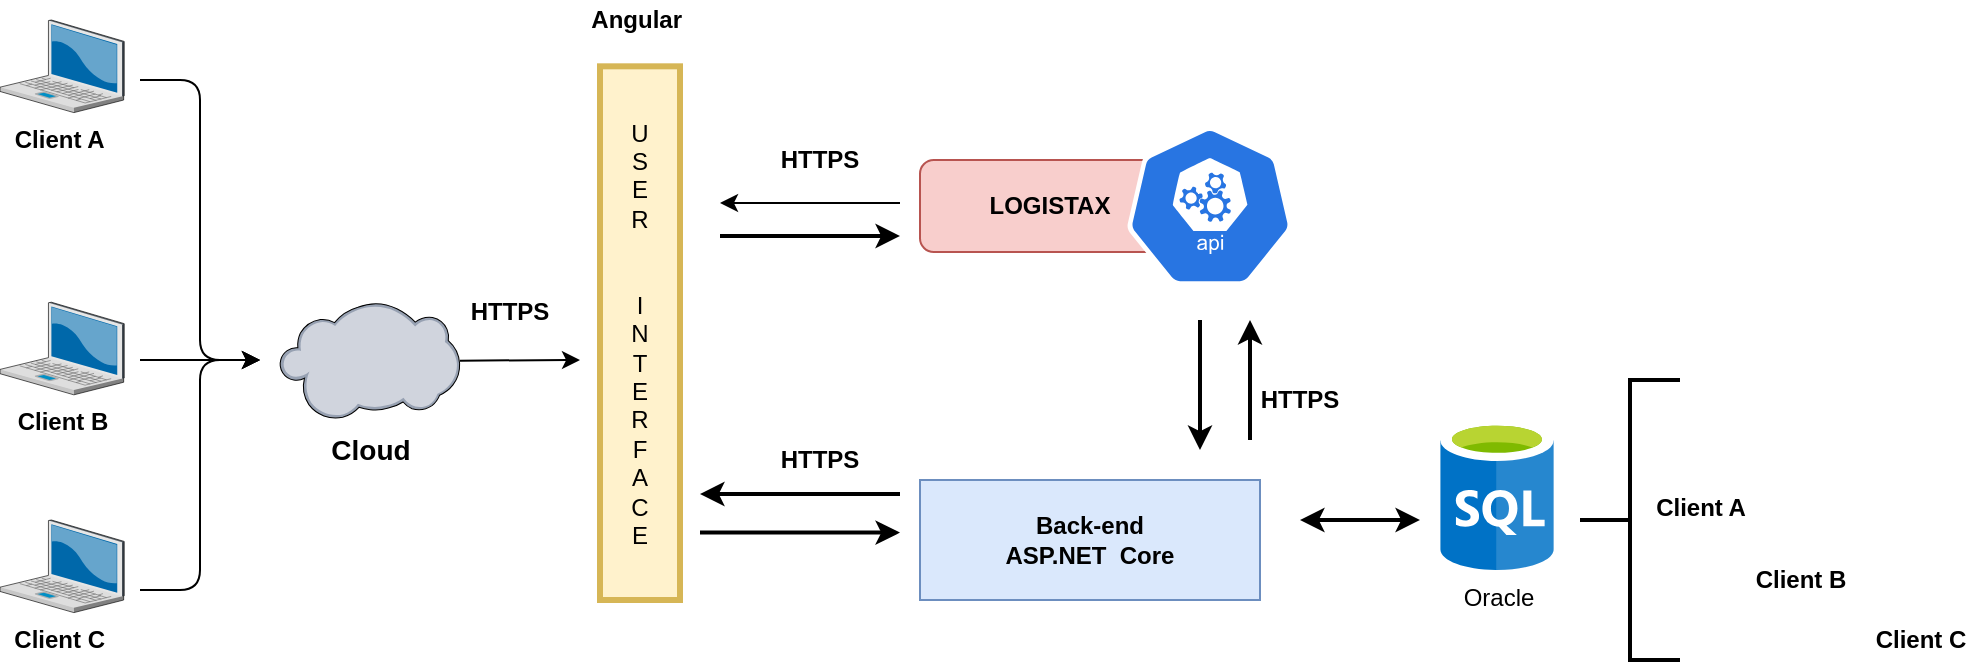 <mxfile version="14.2.9" type="device" pages="4"><diagram id="0ehHaEaLjnrHmXng7we-" name="Page-1"><mxGraphModel dx="1046" dy="490" grid="1" gridSize="10" guides="1" tooltips="1" connect="1" arrows="1" fold="1" page="1" pageScale="1" pageWidth="1169" pageHeight="1654" math="0" shadow="0"><root><mxCell id="0"/><mxCell id="1" parent="0"/><mxCell id="_RCzgenxDhYeA5l0-l7S-1" value="&lt;b&gt;Client A&amp;nbsp;&lt;/b&gt;" style="verticalLabelPosition=bottom;aspect=fixed;html=1;verticalAlign=top;strokeColor=none;align=center;outlineConnect=0;shape=mxgraph.citrix.laptop_2;" parent="1" vertex="1"><mxGeometry x="90" y="370" width="62.1" height="46.31" as="geometry"/></mxCell><mxCell id="_RCzgenxDhYeA5l0-l7S-5" value="&lt;font style=&quot;font-size: 14px&quot;&gt;&lt;b&gt;Cloud&lt;/b&gt;&lt;/font&gt;" style="verticalLabelPosition=bottom;aspect=fixed;html=1;verticalAlign=top;strokeColor=none;align=center;outlineConnect=0;shape=mxgraph.citrix.cloud;" parent="1" vertex="1"><mxGeometry x="229.77" y="511.11" width="90.23" height="58.89" as="geometry"/></mxCell><mxCell id="Vs8NRnTPCTn5Lh9llFsR-1" value="&lt;b&gt;Client B&lt;/b&gt;" style="verticalLabelPosition=bottom;aspect=fixed;html=1;verticalAlign=top;strokeColor=none;align=center;outlineConnect=0;shape=mxgraph.citrix.laptop_2;" parent="1" vertex="1"><mxGeometry x="90" y="511.11" width="62.1" height="46.31" as="geometry"/></mxCell><mxCell id="Vs8NRnTPCTn5Lh9llFsR-2" value="&lt;b&gt;Client C&amp;nbsp;&lt;/b&gt;" style="verticalLabelPosition=bottom;aspect=fixed;html=1;verticalAlign=top;strokeColor=none;align=center;outlineConnect=0;shape=mxgraph.citrix.laptop_2;" parent="1" vertex="1"><mxGeometry x="90" y="620" width="62.1" height="46.31" as="geometry"/></mxCell><mxCell id="Vs8NRnTPCTn5Lh9llFsR-6" value="&lt;b&gt;Back-end&lt;br&gt;ASP.NET&amp;nbsp; Core&lt;/b&gt;" style="rounded=0;whiteSpace=wrap;html=1;fillColor=#dae8fc;strokeColor=#6c8ebf;" parent="1" vertex="1"><mxGeometry x="550" y="600" width="170" height="60" as="geometry"/></mxCell><mxCell id="VLbbXB80EqSKnMdsjJ4g-1" value="&lt;b&gt;LOGISTAX&lt;/b&gt;" style="rounded=1;whiteSpace=wrap;html=1;fillColor=#f8cecc;strokeColor=#b85450;" parent="1" vertex="1"><mxGeometry x="550" y="440" width="130" height="46" as="geometry"/></mxCell><mxCell id="VLbbXB80EqSKnMdsjJ4g-2" value="" style="html=1;dashed=0;whitespace=wrap;fillColor=#2875E2;strokeColor=#ffffff;points=[[0.005,0.63,0],[0.1,0.2,0],[0.9,0.2,0],[0.5,0,0],[0.995,0.63,0],[0.72,0.99,0],[0.5,1,0],[0.28,0.99,0]];shape=mxgraph.kubernetes.icon;prIcon=api" parent="1" vertex="1"><mxGeometry x="650" y="423" width="90" height="80" as="geometry"/></mxCell><mxCell id="VLbbXB80EqSKnMdsjJ4g-3" value="" style="endArrow=classic;html=1;strokeWidth=2;" parent="1" edge="1"><mxGeometry width="50" height="50" relative="1" as="geometry"><mxPoint x="450" y="478" as="sourcePoint"/><mxPoint x="540" y="478" as="targetPoint"/></mxGeometry></mxCell><mxCell id="VLbbXB80EqSKnMdsjJ4g-4" value="" style="endArrow=classic;html=1;" parent="1" edge="1"><mxGeometry width="50" height="50" relative="1" as="geometry"><mxPoint x="540" y="461.5" as="sourcePoint"/><mxPoint x="450" y="461.5" as="targetPoint"/></mxGeometry></mxCell><mxCell id="VLbbXB80EqSKnMdsjJ4g-5" value="&lt;b&gt;HTTPS&lt;/b&gt;" style="text;html=1;strokeColor=none;fillColor=none;align=center;verticalAlign=middle;whiteSpace=wrap;rounded=0;" parent="1" vertex="1"><mxGeometry x="480" y="430" width="40" height="20" as="geometry"/></mxCell><mxCell id="VLbbXB80EqSKnMdsjJ4g-6" value="" style="endArrow=classic;html=1;strokeWidth=2;" parent="1" edge="1"><mxGeometry width="50" height="50" relative="1" as="geometry"><mxPoint x="540" y="607" as="sourcePoint"/><mxPoint x="440" y="607" as="targetPoint"/><Array as="points"><mxPoint x="510" y="607"/></Array></mxGeometry></mxCell><mxCell id="VLbbXB80EqSKnMdsjJ4g-7" value="" style="endArrow=classic;html=1;strokeWidth=2;" parent="1" edge="1"><mxGeometry width="50" height="50" relative="1" as="geometry"><mxPoint x="440" y="626.31" as="sourcePoint"/><mxPoint x="540" y="626.31" as="targetPoint"/></mxGeometry></mxCell><mxCell id="VLbbXB80EqSKnMdsjJ4g-8" value="&lt;b&gt;HTTPS&lt;/b&gt;" style="text;html=1;strokeColor=none;fillColor=none;align=center;verticalAlign=middle;whiteSpace=wrap;rounded=0;" parent="1" vertex="1"><mxGeometry x="480" y="580" width="40" height="20" as="geometry"/></mxCell><mxCell id="VLbbXB80EqSKnMdsjJ4g-9" value="" style="endArrow=classic;html=1;strokeWidth=2;" parent="1" edge="1"><mxGeometry width="50" height="50" relative="1" as="geometry"><mxPoint x="715" y="580" as="sourcePoint"/><mxPoint x="715" y="520" as="targetPoint"/></mxGeometry></mxCell><mxCell id="VLbbXB80EqSKnMdsjJ4g-10" value="" style="endArrow=classic;html=1;strokeWidth=2;" parent="1" edge="1"><mxGeometry width="50" height="50" relative="1" as="geometry"><mxPoint x="690" y="520" as="sourcePoint"/><mxPoint x="690" y="585" as="targetPoint"/></mxGeometry></mxCell><mxCell id="VLbbXB80EqSKnMdsjJ4g-13" value="&lt;b&gt;HTTPS&lt;/b&gt;" style="text;html=1;strokeColor=none;fillColor=none;align=center;verticalAlign=middle;whiteSpace=wrap;rounded=0;" parent="1" vertex="1"><mxGeometry x="720" y="550" width="40" height="20" as="geometry"/></mxCell><mxCell id="VLbbXB80EqSKnMdsjJ4g-17" value="" style="endArrow=classic;startArrow=classic;html=1;strokeWidth=2;" parent="1" edge="1"><mxGeometry width="50" height="50" relative="1" as="geometry"><mxPoint x="740" y="620" as="sourcePoint"/><mxPoint x="800" y="620" as="targetPoint"/></mxGeometry></mxCell><mxCell id="VLbbXB80EqSKnMdsjJ4g-18" value="Oracle" style="aspect=fixed;html=1;points=[];align=center;image;fontSize=12;image=img/lib/mscae/SQL_Database_generic.svg;" parent="1" vertex="1"><mxGeometry x="810" y="570" width="57" height="75" as="geometry"/></mxCell><mxCell id="VLbbXB80EqSKnMdsjJ4g-23" value="&lt;b&gt;Client A&lt;/b&gt;" style="shape=image;html=1;verticalAlign=top;verticalLabelPosition=bottom;labelBackgroundColor=#ffffff;imageAspect=0;aspect=fixed;image=https://cdn1.iconfinder.com/data/icons/hawcons/32/699166-icon-89-document-file-sql-128.png;" parent="1" vertex="1"><mxGeometry x="920" y="560" width="40" height="40" as="geometry"/></mxCell><mxCell id="VLbbXB80EqSKnMdsjJ4g-24" value="&lt;b&gt;Client B&lt;/b&gt;" style="shape=image;html=1;verticalAlign=top;verticalLabelPosition=bottom;labelBackgroundColor=#ffffff;imageAspect=0;aspect=fixed;image=https://cdn1.iconfinder.com/data/icons/hawcons/32/699166-icon-89-document-file-sql-128.png;" parent="1" vertex="1"><mxGeometry x="970" y="596.31" width="40" height="40" as="geometry"/></mxCell><mxCell id="VLbbXB80EqSKnMdsjJ4g-25" value="&lt;b&gt;Client C&lt;/b&gt;" style="shape=image;html=1;verticalAlign=top;verticalLabelPosition=bottom;labelBackgroundColor=#ffffff;imageAspect=0;aspect=fixed;image=https://cdn1.iconfinder.com/data/icons/hawcons/32/699166-icon-89-document-file-sql-128.png;" parent="1" vertex="1"><mxGeometry x="1030" y="626.31" width="40" height="40" as="geometry"/></mxCell><mxCell id="VLbbXB80EqSKnMdsjJ4g-26" value="U&lt;br&gt;S&lt;br&gt;E&lt;br&gt;R&lt;br&gt;&lt;br&gt;&lt;br&gt;I&lt;br&gt;N&lt;br&gt;T&lt;br&gt;E&lt;br&gt;R&lt;br&gt;F&lt;br&gt;A&lt;br&gt;C&lt;br&gt;E" style="rounded=0;whiteSpace=wrap;html=1;fillColor=#fff2cc;strokeColor=#d6b656;strokeWidth=3;" parent="1" vertex="1"><mxGeometry x="390" y="393.16" width="40" height="266.84" as="geometry"/></mxCell><mxCell id="4HgBRMn3cIJqGfEwQjWU-5" value="" style="edgeStyle=elbowEdgeStyle;elbow=horizontal;endArrow=classic;html=1;" parent="1" edge="1"><mxGeometry width="50" height="50" relative="1" as="geometry"><mxPoint x="160" y="655" as="sourcePoint"/><mxPoint x="220" y="540" as="targetPoint"/><Array as="points"><mxPoint x="190" y="600"/></Array></mxGeometry></mxCell><mxCell id="4HgBRMn3cIJqGfEwQjWU-6" value="" style="edgeStyle=elbowEdgeStyle;elbow=horizontal;endArrow=classic;html=1;" parent="1" edge="1"><mxGeometry width="50" height="50" relative="1" as="geometry"><mxPoint x="160" y="400" as="sourcePoint"/><mxPoint x="220" y="540" as="targetPoint"/><Array as="points"><mxPoint x="190" y="460"/></Array></mxGeometry></mxCell><mxCell id="4HgBRMn3cIJqGfEwQjWU-7" value="" style="endArrow=classic;html=1;" parent="1" edge="1"><mxGeometry width="50" height="50" relative="1" as="geometry"><mxPoint x="160" y="540" as="sourcePoint"/><mxPoint x="220" y="540" as="targetPoint"/></mxGeometry></mxCell><mxCell id="4HgBRMn3cIJqGfEwQjWU-8" value="" style="endArrow=classic;html=1;" parent="1" source="_RCzgenxDhYeA5l0-l7S-5" edge="1"><mxGeometry width="50" height="50" relative="1" as="geometry"><mxPoint x="300" y="470" as="sourcePoint"/><mxPoint x="380" y="540" as="targetPoint"/></mxGeometry></mxCell><mxCell id="4HgBRMn3cIJqGfEwQjWU-9" value="&lt;b&gt;HTTPS&lt;/b&gt;" style="text;html=1;strokeColor=none;fillColor=none;align=center;verticalAlign=middle;whiteSpace=wrap;rounded=0;" parent="1" vertex="1"><mxGeometry x="340" y="511.11" width="10" height="10" as="geometry"/></mxCell><mxCell id="4HgBRMn3cIJqGfEwQjWU-10" value="" style="strokeWidth=2;html=1;shape=mxgraph.flowchart.annotation_2;align=left;labelPosition=right;pointerEvents=1;" parent="1" vertex="1"><mxGeometry x="880" y="550" width="50" height="140" as="geometry"/></mxCell><mxCell id="4HgBRMn3cIJqGfEwQjWU-11" value="&lt;b&gt;Angular&amp;nbsp;&lt;/b&gt;" style="text;html=1;strokeColor=none;fillColor=none;align=center;verticalAlign=middle;whiteSpace=wrap;rounded=0;" parent="1" vertex="1"><mxGeometry x="390" y="360" width="40" height="20" as="geometry"/></mxCell></root></mxGraphModel></diagram><diagram name="New Page-1" id="_Gf1LbuADwVuAdGFJInn"><mxGraphModel dx="1258" dy="524" grid="1" gridSize="10" guides="1" tooltips="1" connect="1" arrows="1" fold="1" page="1" pageScale="1" pageWidth="1169" pageHeight="1654" math="0" shadow="0"><root><mxCell id="528Zn2NSH06RrQqhyRz--0"/><mxCell id="528Zn2NSH06RrQqhyRz--1" parent="528Zn2NSH06RrQqhyRz--0"/><mxCell id="528Zn2NSH06RrQqhyRz--2" value="&lt;b&gt;Client Boston&lt;/b&gt;" style="verticalLabelPosition=bottom;aspect=fixed;html=1;verticalAlign=top;strokeColor=none;align=center;outlineConnect=0;shape=mxgraph.citrix.laptop_2;" parent="528Zn2NSH06RrQqhyRz--1" vertex="1"><mxGeometry x="150" y="370" width="62.1" height="46.31" as="geometry"/></mxCell><mxCell id="528Zn2NSH06RrQqhyRz--3" value="" style="verticalLabelPosition=bottom;aspect=fixed;html=1;verticalAlign=top;strokeColor=none;align=center;outlineConnect=0;shape=mxgraph.citrix.cloud;" parent="528Zn2NSH06RrQqhyRz--1" vertex="1"><mxGeometry x="290" y="310" width="828.03" height="540.46" as="geometry"/></mxCell><mxCell id="528Zn2NSH06RrQqhyRz--4" value="&lt;b&gt;Client Francfort&lt;/b&gt;" style="verticalLabelPosition=bottom;aspect=fixed;html=1;verticalAlign=top;strokeColor=none;align=center;outlineConnect=0;shape=mxgraph.citrix.laptop_2;" parent="528Zn2NSH06RrQqhyRz--1" vertex="1"><mxGeometry x="150" y="456.69" width="62.1" height="46.31" as="geometry"/></mxCell><mxCell id="528Zn2NSH06RrQqhyRz--5" value="&lt;b&gt;Client Dubai&lt;/b&gt;" style="verticalLabelPosition=bottom;aspect=fixed;html=1;verticalAlign=top;strokeColor=none;align=center;outlineConnect=0;shape=mxgraph.citrix.laptop_2;" parent="528Zn2NSH06RrQqhyRz--1" vertex="1"><mxGeometry x="152.1" y="626.31" width="62.1" height="46.31" as="geometry"/></mxCell><mxCell id="528Zn2NSH06RrQqhyRz--6" value="" style="rounded=0;whiteSpace=wrap;html=1;fillColor=#dae8fc;strokeColor=#6c8ebf;" parent="528Zn2NSH06RrQqhyRz--1" vertex="1"><mxGeometry x="570" y="590" width="150" height="140" as="geometry"/></mxCell><mxCell id="528Zn2NSH06RrQqhyRz--7" value="" style="rounded=1;whiteSpace=wrap;html=1;fillColor=#f8cecc;strokeColor=#b85450;" parent="528Zn2NSH06RrQqhyRz--1" vertex="1"><mxGeometry x="570" y="401.11" width="110" height="110" as="geometry"/></mxCell><mxCell id="528Zn2NSH06RrQqhyRz--8" value="" style="html=1;dashed=0;whitespace=wrap;fillColor=#2875E2;strokeColor=#ffffff;points=[[0.005,0.63,0],[0.1,0.2,0],[0.9,0.2,0],[0.5,0,0],[0.995,0.63,0],[0.72,0.99,0],[0.5,1,0],[0.28,0.99,0]];shape=mxgraph.kubernetes.icon;prIcon=api" parent="528Zn2NSH06RrQqhyRz--1" vertex="1"><mxGeometry x="640" y="436.31" width="90" height="80" as="geometry"/></mxCell><mxCell id="528Zn2NSH06RrQqhyRz--12" value="" style="endArrow=classic;html=1;strokeWidth=2;" parent="528Zn2NSH06RrQqhyRz--1" edge="1"><mxGeometry width="50" height="50" relative="1" as="geometry"><mxPoint x="560" y="620" as="sourcePoint"/><mxPoint x="460" y="620" as="targetPoint"/><Array as="points"><mxPoint x="530" y="620"/></Array></mxGeometry></mxCell><mxCell id="528Zn2NSH06RrQqhyRz--13" value="" style="endArrow=classic;html=1;strokeWidth=2;" parent="528Zn2NSH06RrQqhyRz--1" edge="1"><mxGeometry width="50" height="50" relative="1" as="geometry"><mxPoint x="460" y="642.66" as="sourcePoint"/><mxPoint x="560" y="642.66" as="targetPoint"/></mxGeometry></mxCell><mxCell id="528Zn2NSH06RrQqhyRz--14" value="&lt;b&gt;HTTPS&lt;/b&gt;" style="text;html=1;strokeColor=none;fillColor=none;align=center;verticalAlign=middle;whiteSpace=wrap;rounded=0;" parent="528Zn2NSH06RrQqhyRz--1" vertex="1"><mxGeometry x="500" y="590" width="40" height="20" as="geometry"/></mxCell><mxCell id="528Zn2NSH06RrQqhyRz--15" value="" style="endArrow=classic;html=1;strokeWidth=2;" parent="528Zn2NSH06RrQqhyRz--1" edge="1"><mxGeometry width="50" height="50" relative="1" as="geometry"><mxPoint x="715" y="580" as="sourcePoint"/><mxPoint x="715" y="520" as="targetPoint"/></mxGeometry></mxCell><mxCell id="528Zn2NSH06RrQqhyRz--16" value="" style="endArrow=classic;html=1;strokeWidth=2;" parent="528Zn2NSH06RrQqhyRz--1" edge="1"><mxGeometry width="50" height="50" relative="1" as="geometry"><mxPoint x="690" y="520" as="sourcePoint"/><mxPoint x="690" y="585" as="targetPoint"/></mxGeometry></mxCell><mxCell id="528Zn2NSH06RrQqhyRz--17" value="&lt;b&gt;HTTPS&lt;/b&gt;" style="text;html=1;strokeColor=none;fillColor=none;align=center;verticalAlign=middle;whiteSpace=wrap;rounded=0;" parent="528Zn2NSH06RrQqhyRz--1" vertex="1"><mxGeometry x="720" y="550" width="40" height="20" as="geometry"/></mxCell><mxCell id="528Zn2NSH06RrQqhyRz--19" value="" style="endArrow=classic;startArrow=classic;html=1;strokeWidth=2;" parent="528Zn2NSH06RrQqhyRz--1" edge="1"><mxGeometry width="50" height="50" relative="1" as="geometry"><mxPoint x="730" y="619.5" as="sourcePoint"/><mxPoint x="790" y="619.5" as="targetPoint"/></mxGeometry></mxCell><mxCell id="528Zn2NSH06RrQqhyRz--22" value="&lt;b&gt;&lt;font style=&quot;font-size: 9px&quot;&gt;Client Boston&lt;/font&gt;&lt;/b&gt;" style="shape=image;html=1;verticalAlign=top;verticalLabelPosition=bottom;labelBackgroundColor=#ffffff;imageAspect=0;aspect=fixed;image=https://cdn1.iconfinder.com/data/icons/hawcons/32/699166-icon-89-document-file-sql-128.png;" parent="528Zn2NSH06RrQqhyRz--1" vertex="1"><mxGeometry x="920" y="546.85" width="40" height="40" as="geometry"/></mxCell><mxCell id="528Zn2NSH06RrQqhyRz--23" value="&lt;b&gt;&lt;font style=&quot;font-size: 9px&quot;&gt;Client Francfort&lt;/font&gt;&lt;/b&gt;" style="shape=image;html=1;verticalAlign=top;verticalLabelPosition=bottom;labelBackgroundColor=#ffffff;imageAspect=0;aspect=fixed;image=https://cdn1.iconfinder.com/data/icons/hawcons/32/699166-icon-89-document-file-sql-128.png;" parent="528Zn2NSH06RrQqhyRz--1" vertex="1"><mxGeometry x="970" y="570" width="40" height="40" as="geometry"/></mxCell><mxCell id="528Zn2NSH06RrQqhyRz--24" value="&lt;b&gt;&lt;font style=&quot;font-size: 9px&quot;&gt;Client Hong Kong&lt;/font&gt;&lt;/b&gt;" style="shape=image;html=1;verticalAlign=top;verticalLabelPosition=bottom;labelBackgroundColor=#ffffff;imageAspect=0;aspect=fixed;image=https://cdn1.iconfinder.com/data/icons/hawcons/32/699166-icon-89-document-file-sql-128.png;" parent="528Zn2NSH06RrQqhyRz--1" vertex="1"><mxGeometry x="1030" y="600" width="40" height="40" as="geometry"/></mxCell><mxCell id="528Zn2NSH06RrQqhyRz--25" value="U&lt;br&gt;S&lt;br&gt;E&lt;br&gt;R&lt;br&gt;&lt;br&gt;&lt;br&gt;I&lt;br&gt;N&lt;br&gt;T&lt;br&gt;E&lt;br&gt;R&lt;br&gt;F&lt;br&gt;A&lt;br&gt;C&lt;br&gt;E" style="rounded=0;whiteSpace=wrap;html=1;fillColor=#fff2cc;strokeColor=#d6b656;strokeWidth=3;" parent="528Zn2NSH06RrQqhyRz--1" vertex="1"><mxGeometry x="420" y="458.52" width="30" height="220" as="geometry"/></mxCell><mxCell id="528Zn2NSH06RrQqhyRz--26" value="" style="edgeStyle=elbowEdgeStyle;elbow=horizontal;endArrow=classic;html=1;" parent="528Zn2NSH06RrQqhyRz--1" edge="1"><mxGeometry width="50" height="50" relative="1" as="geometry"><mxPoint x="220" y="750" as="sourcePoint"/><mxPoint x="280" y="532.5" as="targetPoint"/><Array as="points"><mxPoint x="250" y="592.5"/></Array></mxGeometry></mxCell><mxCell id="528Zn2NSH06RrQqhyRz--27" value="" style="edgeStyle=elbowEdgeStyle;elbow=horizontal;endArrow=classic;html=1;" parent="528Zn2NSH06RrQqhyRz--1" edge="1"><mxGeometry width="50" height="50" relative="1" as="geometry"><mxPoint x="220" y="390" as="sourcePoint"/><mxPoint x="280" y="530" as="targetPoint"/><Array as="points"><mxPoint x="250" y="450"/></Array></mxGeometry></mxCell><mxCell id="528Zn2NSH06RrQqhyRz--31" value="" style="strokeWidth=2;html=1;shape=mxgraph.flowchart.annotation_2;align=left;labelPosition=right;pointerEvents=1;" parent="528Zn2NSH06RrQqhyRz--1" vertex="1"><mxGeometry x="870" y="530" width="50" height="210" as="geometry"/></mxCell><mxCell id="528Zn2NSH06RrQqhyRz--32" value="&lt;b&gt;&lt;font style=&quot;font-size: 24px&quot; face=&quot;Comic Sans MS&quot;&gt;CLOUD&lt;/font&gt;&lt;/b&gt;" style="text;html=1;strokeColor=none;fillColor=none;align=center;verticalAlign=middle;whiteSpace=wrap;rounded=0;" parent="528Zn2NSH06RrQqhyRz--1" vertex="1"><mxGeometry x="700" y="310" width="130" height="60" as="geometry"/></mxCell><mxCell id="528Zn2NSH06RrQqhyRz--33" value="" style="verticalLabelPosition=bottom;aspect=fixed;html=1;verticalAlign=top;strokeColor=none;align=center;outlineConnect=0;shape=mxgraph.citrix.users;" parent="528Zn2NSH06RrQqhyRz--1" vertex="1"><mxGeometry x="50" y="380" width="50" height="42.64" as="geometry"/></mxCell><mxCell id="528Zn2NSH06RrQqhyRz--34" value="" style="verticalLabelPosition=bottom;aspect=fixed;html=1;verticalAlign=top;strokeColor=none;align=center;outlineConnect=0;shape=mxgraph.citrix.users;" parent="528Zn2NSH06RrQqhyRz--1" vertex="1"><mxGeometry x="50" y="458.52" width="50" height="42.64" as="geometry"/></mxCell><mxCell id="528Zn2NSH06RrQqhyRz--35" value="" style="verticalLabelPosition=bottom;aspect=fixed;html=1;verticalAlign=top;strokeColor=none;align=center;outlineConnect=0;shape=mxgraph.citrix.users;" parent="528Zn2NSH06RrQqhyRz--1" vertex="1"><mxGeometry x="50" y="626.31" width="50" height="42.64" as="geometry"/></mxCell><mxCell id="528Zn2NSH06RrQqhyRz--37" value="" style="verticalLabelPosition=bottom;aspect=fixed;html=1;verticalAlign=top;strokeColor=none;align=center;outlineConnect=0;shape=mxgraph.citrix.users;" parent="528Zn2NSH06RrQqhyRz--1" vertex="1"><mxGeometry x="50" y="553.67" width="50" height="42.64" as="geometry"/></mxCell><mxCell id="528Zn2NSH06RrQqhyRz--38" value="&lt;b&gt;Client Hong&lt;br&gt;Kong&lt;/b&gt;" style="verticalLabelPosition=bottom;aspect=fixed;html=1;verticalAlign=top;strokeColor=none;align=center;outlineConnect=0;shape=mxgraph.citrix.laptop_2;" parent="528Zn2NSH06RrQqhyRz--1" vertex="1"><mxGeometry x="152.1" y="543.69" width="62.1" height="46.31" as="geometry"/></mxCell><mxCell id="528Zn2NSH06RrQqhyRz--40" value="&lt;b&gt;Client New Delhi&lt;/b&gt;" style="verticalLabelPosition=bottom;aspect=fixed;html=1;verticalAlign=top;strokeColor=none;align=center;outlineConnect=0;shape=mxgraph.citrix.laptop_2;" parent="528Zn2NSH06RrQqhyRz--1" vertex="1"><mxGeometry x="150" y="710" width="62.1" height="46.31" as="geometry"/></mxCell><mxCell id="528Zn2NSH06RrQqhyRz--41" value="" style="verticalLabelPosition=bottom;aspect=fixed;html=1;verticalAlign=top;strokeColor=none;align=center;outlineConnect=0;shape=mxgraph.citrix.users;" parent="528Zn2NSH06RrQqhyRz--1" vertex="1"><mxGeometry x="47.9" y="713.67" width="50" height="42.64" as="geometry"/></mxCell><mxCell id="Y1ccgfD_MWtg6kleyQhP-0" value="&lt;b&gt;&lt;font style=&quot;font-size: 9px&quot;&gt;Client Dubai&lt;/font&gt;&lt;/b&gt;" style="shape=image;html=1;verticalAlign=top;verticalLabelPosition=bottom;labelBackgroundColor=#ffffff;imageAspect=0;aspect=fixed;image=https://cdn1.iconfinder.com/data/icons/hawcons/32/699166-icon-89-document-file-sql-128.png;" parent="528Zn2NSH06RrQqhyRz--1" vertex="1"><mxGeometry x="930" y="665" width="40" height="40" as="geometry"/></mxCell><mxCell id="Y1ccgfD_MWtg6kleyQhP-1" value="&lt;b&gt;&lt;font style=&quot;font-size: 9px&quot;&gt;Client New Delhi&lt;/font&gt;&lt;/b&gt;" style="shape=image;html=1;verticalAlign=top;verticalLabelPosition=bottom;labelBackgroundColor=#ffffff;imageAspect=0;aspect=fixed;image=https://cdn1.iconfinder.com/data/icons/hawcons/32/699166-icon-89-document-file-sql-128.png;" parent="528Zn2NSH06RrQqhyRz--1" vertex="1"><mxGeometry x="1000" y="670" width="40" height="40" as="geometry"/></mxCell><mxCell id="Y1ccgfD_MWtg6kleyQhP-4" value="" style="html=1;dashed=0;whitespace=wrap;fillColor=#2875E2;strokeColor=#ffffff;points=[[0.005,0.63,0],[0.1,0.2,0],[0.9,0.2,0],[0.5,0,0],[0.995,0.63,0],[0.72,0.99,0],[0.5,1,0],[0.28,0.99,0]];shape=mxgraph.kubernetes.icon;prIcon=api" parent="528Zn2NSH06RrQqhyRz--1" vertex="1"><mxGeometry x="670" y="645" width="90" height="80" as="geometry"/></mxCell><mxCell id="57sz8CmyqJth7i-TA-1Y-0" value="&lt;b&gt;LOGISTAX&lt;/b&gt;" style="text;html=1;strokeColor=none;fillColor=none;align=center;verticalAlign=middle;whiteSpace=wrap;rounded=0;" parent="528Zn2NSH06RrQqhyRz--1" vertex="1"><mxGeometry x="585" y="380" width="80" height="20" as="geometry"/></mxCell><mxCell id="57sz8CmyqJth7i-TA-1Y-2" value="Transport" style="rounded=1;whiteSpace=wrap;html=1;fillColor=#fff2cc;strokeColor=#d6b656;" parent="528Zn2NSH06RrQqhyRz--1" vertex="1"><mxGeometry x="575" y="416.31" width="100" height="20" as="geometry"/></mxCell><mxCell id="57sz8CmyqJth7i-TA-1Y-3" value="Stockage" style="rounded=1;whiteSpace=wrap;html=1;fillColor=#fff2cc;strokeColor=#d6b656;" parent="528Zn2NSH06RrQqhyRz--1" vertex="1"><mxGeometry x="575" y="450" width="65" height="20" as="geometry"/></mxCell><mxCell id="57sz8CmyqJth7i-TA-1Y-4" value="Colis" style="rounded=1;whiteSpace=wrap;html=1;fillColor=#fff2cc;strokeColor=#d6b656;" parent="528Zn2NSH06RrQqhyRz--1" vertex="1"><mxGeometry x="575" y="483" width="65" height="20" as="geometry"/></mxCell><mxCell id="57sz8CmyqJth7i-TA-1Y-5" value="&lt;b&gt;WEB API&lt;br&gt;ASP.NET&amp;nbsp; Core&lt;/b&gt;" style="text;html=1;strokeColor=none;fillColor=none;align=center;verticalAlign=middle;whiteSpace=wrap;rounded=0;" parent="528Zn2NSH06RrQqhyRz--1" vertex="1"><mxGeometry x="600" y="730" width="110" height="40" as="geometry"/></mxCell><mxCell id="57sz8CmyqJth7i-TA-1Y-7" value="&lt;b&gt;Reporting&lt;/b&gt;" style="rounded=1;whiteSpace=wrap;html=1;fillColor=#1ba1e2;strokeColor=#006EAF;fontColor=#ffffff;" parent="528Zn2NSH06RrQqhyRz--1" vertex="1"><mxGeometry x="580" y="610" width="100" height="20" as="geometry"/></mxCell><mxCell id="DslZnNYPJoFQznTuqR4R-0" value="&lt;b&gt;Tableaux et Graphique&lt;/b&gt;" style="rounded=1;whiteSpace=wrap;html=1;fillColor=#1ba1e2;strokeColor=#006EAF;fontColor=#ffffff;" parent="528Zn2NSH06RrQqhyRz--1" vertex="1"><mxGeometry x="580" y="639.46" width="100" height="30.54" as="geometry"/></mxCell><mxCell id="DXxgQWmi94v31gdPErDG-0" value="" style="aspect=fixed;html=1;points=[];align=center;image;fontSize=12;image=img/lib/azure2/databases/SQL_Database.svg;" vertex="1" parent="528Zn2NSH06RrQqhyRz--1"><mxGeometry x="800" y="590" width="58" height="77.33" as="geometry"/></mxCell></root></mxGraphModel></diagram><diagram id="eQsUNZKbgMmeZKJAWShG" name="Page-2"><mxGraphModel dx="1046" dy="490" grid="1" gridSize="10" guides="1" tooltips="1" connect="1" arrows="1" fold="1" page="1" pageScale="1" pageWidth="1169" pageHeight="1654" math="0" shadow="0"><root><mxCell id="fYTMg1DF1GHfK68QyZPV-0"/><mxCell id="fYTMg1DF1GHfK68QyZPV-1" parent="fYTMg1DF1GHfK68QyZPV-0"/><mxCell id="fYTMg1DF1GHfK68QyZPV-20" value="" style="endArrow=classic;startArrow=classic;html=1;strokeWidth=2;" parent="fYTMg1DF1GHfK68QyZPV-1" edge="1"><mxGeometry width="50" height="50" relative="1" as="geometry"><mxPoint x="470" y="274.13" as="sourcePoint"/><mxPoint x="590" y="274.13" as="targetPoint"/></mxGeometry></mxCell><mxCell id="fYTMg1DF1GHfK68QyZPV-21" value="" style="endArrow=classic;startArrow=classic;html=1;strokeWidth=2;" parent="fYTMg1DF1GHfK68QyZPV-1" edge="1"><mxGeometry width="50" height="50" relative="1" as="geometry"><mxPoint x="467.5" y="340" as="sourcePoint"/><mxPoint x="592.5" y="340.35" as="targetPoint"/></mxGeometry></mxCell><mxCell id="fYTMg1DF1GHfK68QyZPV-22" value="&lt;b&gt;BDD Cherp Dubai&lt;/b&gt;" style="verticalLabelPosition=bottom;aspect=fixed;html=1;verticalAlign=top;strokeColor=none;align=center;outlineConnect=0;shape=mxgraph.citrix.database;" parent="fYTMg1DF1GHfK68QyZPV-1" vertex="1"><mxGeometry x="600" y="310" width="34" height="40" as="geometry"/></mxCell><mxCell id="fYTMg1DF1GHfK68QyZPV-23" value="&lt;b&gt;BDD Cherp Francfort&lt;/b&gt;" style="verticalLabelPosition=bottom;aspect=fixed;html=1;verticalAlign=top;strokeColor=none;align=center;outlineConnect=0;shape=mxgraph.citrix.database;" parent="fYTMg1DF1GHfK68QyZPV-1" vertex="1"><mxGeometry x="600" y="244.13" width="34" height="40" as="geometry"/></mxCell><mxCell id="fYTMg1DF1GHfK68QyZPV-24" value="&lt;b&gt;BDD Cherp Boston&lt;/b&gt;" style="verticalLabelPosition=bottom;aspect=fixed;html=1;verticalAlign=top;strokeColor=none;align=center;outlineConnect=0;shape=mxgraph.citrix.database;" parent="fYTMg1DF1GHfK68QyZPV-1" vertex="1"><mxGeometry x="600" y="170" width="34" height="40" as="geometry"/></mxCell><mxCell id="typjxVxHaI0Ckpkp2HD7-0" value="" style="endArrow=classic;startArrow=classic;html=1;strokeWidth=2;" parent="fYTMg1DF1GHfK68QyZPV-1" edge="1"><mxGeometry width="50" height="50" relative="1" as="geometry"><mxPoint x="240" y="200" as="sourcePoint"/><mxPoint x="360" y="200" as="targetPoint"/></mxGeometry></mxCell><mxCell id="typjxVxHaI0Ckpkp2HD7-3" value="" style="endArrow=classic;startArrow=classic;html=1;strokeWidth=2;" parent="fYTMg1DF1GHfK68QyZPV-1" edge="1"><mxGeometry width="50" height="50" relative="1" as="geometry"><mxPoint x="245.12" y="272.98" as="sourcePoint"/><mxPoint x="364.12" y="272.98" as="targetPoint"/></mxGeometry></mxCell><mxCell id="typjxVxHaI0Ckpkp2HD7-7" value="" style="endArrow=classic;startArrow=classic;html=1;strokeWidth=2;" parent="fYTMg1DF1GHfK68QyZPV-1" edge="1"><mxGeometry width="50" height="50" relative="1" as="geometry"><mxPoint x="470" y="199" as="sourcePoint"/><mxPoint x="590" y="199" as="targetPoint"/></mxGeometry></mxCell><mxCell id="typjxVxHaI0Ckpkp2HD7-8" value="" style="endArrow=classic;startArrow=classic;html=1;strokeWidth=2;" parent="fYTMg1DF1GHfK68QyZPV-1" edge="1"><mxGeometry width="50" height="50" relative="1" as="geometry"><mxPoint x="252.73" y="345" as="sourcePoint"/><mxPoint x="372.73" y="345" as="targetPoint"/></mxGeometry></mxCell><mxCell id="Nfev6E208CFm9x7P3Cr0-3" value="" style="endArrow=classic;startArrow=classic;html=1;strokeWidth=2;" parent="fYTMg1DF1GHfK68QyZPV-1" edge="1"><mxGeometry width="50" height="50" relative="1" as="geometry"><mxPoint x="467.5" y="424.64" as="sourcePoint"/><mxPoint x="592.5" y="424.99" as="targetPoint"/></mxGeometry></mxCell><mxCell id="Nfev6E208CFm9x7P3Cr0-4" value="&lt;b&gt;BDD Cherp&amp;nbsp; Hong Kong&lt;/b&gt;" style="verticalLabelPosition=bottom;aspect=fixed;html=1;verticalAlign=top;strokeColor=none;align=center;outlineConnect=0;shape=mxgraph.citrix.database;" parent="fYTMg1DF1GHfK68QyZPV-1" vertex="1"><mxGeometry x="600.0" y="400" width="34" height="40" as="geometry"/></mxCell><mxCell id="Nfev6E208CFm9x7P3Cr0-6" value="" style="endArrow=classic;startArrow=classic;html=1;strokeWidth=2;" parent="fYTMg1DF1GHfK68QyZPV-1" edge="1"><mxGeometry width="50" height="50" relative="1" as="geometry"><mxPoint x="240.64" y="430" as="sourcePoint"/><mxPoint x="360.64" y="430" as="targetPoint"/></mxGeometry></mxCell><mxCell id="Nfev6E208CFm9x7P3Cr0-10" value="" style="endArrow=classic;startArrow=classic;html=1;strokeWidth=2;" parent="fYTMg1DF1GHfK68QyZPV-1" edge="1"><mxGeometry width="50" height="50" relative="1" as="geometry"><mxPoint x="467.5" y="504.64" as="sourcePoint"/><mxPoint x="592.5" y="504.99" as="targetPoint"/></mxGeometry></mxCell><mxCell id="Nfev6E208CFm9x7P3Cr0-11" value="&lt;b&gt;BDD Cherp&amp;nbsp; New Delhi&lt;/b&gt;" style="verticalLabelPosition=bottom;aspect=fixed;html=1;verticalAlign=top;strokeColor=none;align=center;outlineConnect=0;shape=mxgraph.citrix.database;" parent="fYTMg1DF1GHfK68QyZPV-1" vertex="1"><mxGeometry x="600" y="472.63" width="34" height="40" as="geometry"/></mxCell><mxCell id="Nfev6E208CFm9x7P3Cr0-13" value="" style="endArrow=classic;startArrow=classic;html=1;strokeWidth=2;" parent="fYTMg1DF1GHfK68QyZPV-1" edge="1"><mxGeometry width="50" height="50" relative="1" as="geometry"><mxPoint x="249.32" y="510" as="sourcePoint"/><mxPoint x="369.32" y="510" as="targetPoint"/></mxGeometry></mxCell><mxCell id="Nfev6E208CFm9x7P3Cr0-22" value="&lt;b&gt;Boston&lt;/b&gt;" style="verticalLabelPosition=bottom;aspect=fixed;html=1;verticalAlign=top;strokeColor=none;align=center;outlineConnect=0;shape=mxgraph.citrix.users;" parent="fYTMg1DF1GHfK68QyZPV-1" vertex="1"><mxGeometry x="185.58" y="175" width="41.04" height="35" as="geometry"/></mxCell><mxCell id="Nfev6E208CFm9x7P3Cr0-23" value="Francfort" style="verticalLabelPosition=bottom;aspect=fixed;html=1;verticalAlign=top;strokeColor=none;align=center;outlineConnect=0;shape=mxgraph.citrix.users;" parent="fYTMg1DF1GHfK68QyZPV-1" vertex="1"><mxGeometry x="192.31" y="254.13" width="41.04" height="35" as="geometry"/></mxCell><mxCell id="Nfev6E208CFm9x7P3Cr0-24" value="Dubai" style="verticalLabelPosition=bottom;aspect=fixed;html=1;verticalAlign=top;strokeColor=none;align=center;outlineConnect=0;shape=mxgraph.citrix.users;" parent="fYTMg1DF1GHfK68QyZPV-1" vertex="1"><mxGeometry x="200.0" y="330" width="41.04" height="35" as="geometry"/></mxCell><mxCell id="Nfev6E208CFm9x7P3Cr0-25" value="Hong Kong" style="verticalLabelPosition=bottom;aspect=fixed;html=1;verticalAlign=top;strokeColor=none;align=center;outlineConnect=0;shape=mxgraph.citrix.users;" parent="fYTMg1DF1GHfK68QyZPV-1" vertex="1"><mxGeometry x="192.31" y="410" width="41.04" height="35" as="geometry"/></mxCell><mxCell id="Nfev6E208CFm9x7P3Cr0-26" value="New Delhi" style="verticalLabelPosition=bottom;aspect=fixed;html=1;verticalAlign=top;strokeColor=none;align=center;outlineConnect=0;shape=mxgraph.citrix.users;" parent="fYTMg1DF1GHfK68QyZPV-1" vertex="1"><mxGeometry x="200" y="485" width="41.04" height="35" as="geometry"/></mxCell><mxCell id="Nfev6E208CFm9x7P3Cr0-27" value="&lt;b&gt;Client Cherp Boston&lt;/b&gt;" style="verticalLabelPosition=bottom;aspect=fixed;html=1;verticalAlign=top;strokeColor=none;align=center;outlineConnect=0;shape=mxgraph.citrix.laptop_2;" parent="fYTMg1DF1GHfK68QyZPV-1" vertex="1"><mxGeometry x="374.27" y="170" width="53.64" height="40" as="geometry"/></mxCell><mxCell id="Nfev6E208CFm9x7P3Cr0-28" value="&lt;b&gt;Client Cherp Francfort&lt;/b&gt;" style="verticalLabelPosition=bottom;aspect=fixed;html=1;verticalAlign=top;strokeColor=none;align=center;outlineConnect=0;shape=mxgraph.citrix.laptop_2;" parent="fYTMg1DF1GHfK68QyZPV-1" vertex="1"><mxGeometry x="384.82" y="249.13" width="53.64" height="40" as="geometry"/></mxCell><mxCell id="Nfev6E208CFm9x7P3Cr0-29" value="&lt;b&gt;Client Cherp Dubai&lt;/b&gt;" style="verticalLabelPosition=bottom;aspect=fixed;html=1;verticalAlign=top;strokeColor=none;align=center;outlineConnect=0;shape=mxgraph.citrix.laptop_2;" parent="fYTMg1DF1GHfK68QyZPV-1" vertex="1"><mxGeometry x="387.67" y="320" width="53.64" height="40" as="geometry"/></mxCell><mxCell id="Nfev6E208CFm9x7P3Cr0-30" value="&lt;b&gt;Client Cherp Hong Kong&lt;/b&gt;" style="verticalLabelPosition=bottom;aspect=fixed;html=1;verticalAlign=top;strokeColor=none;align=center;outlineConnect=0;shape=mxgraph.citrix.laptop_2;" parent="fYTMg1DF1GHfK68QyZPV-1" vertex="1"><mxGeometry x="384.82" y="400" width="53.64" height="40" as="geometry"/></mxCell><mxCell id="Nfev6E208CFm9x7P3Cr0-31" value="&lt;b&gt;Client Cherp New Delhi&lt;/b&gt;" style="verticalLabelPosition=bottom;aspect=fixed;html=1;verticalAlign=top;strokeColor=none;align=center;outlineConnect=0;shape=mxgraph.citrix.laptop_2;" parent="fYTMg1DF1GHfK68QyZPV-1" vertex="1"><mxGeometry x="384.82" y="480" width="53.64" height="40" as="geometry"/></mxCell><mxCell id="Nfev6E208CFm9x7P3Cr0-32" value="&lt;font style=&quot;font-size: 14px&quot; face=&quot;Comic Sans MS&quot;&gt;&lt;b&gt;Architecture Single Tenant&lt;/b&gt;&lt;/font&gt;" style="text;html=1;strokeColor=none;fillColor=none;align=center;verticalAlign=middle;whiteSpace=wrap;rounded=0;" parent="fYTMg1DF1GHfK68QyZPV-1" vertex="1"><mxGeometry x="307.67" y="110" width="242.33" height="20" as="geometry"/></mxCell><mxCell id="Nfev6E208CFm9x7P3Cr0-34" value="" style="strokeWidth=2;html=1;shape=mxgraph.flowchart.annotation_2;align=left;labelPosition=right;pointerEvents=1;" parent="fYTMg1DF1GHfK68QyZPV-1" vertex="1"><mxGeometry x="135.58" y="149.13" width="34.42" height="410.87" as="geometry"/></mxCell><mxCell id="Nfev6E208CFm9x7P3Cr0-35" value="&lt;b&gt;&lt;font style=&quot;font-size: 18px&quot;&gt;Les différents bureau A++ Logistics&lt;/font&gt;&lt;/b&gt;" style="text;html=1;strokeColor=none;fillColor=none;align=center;verticalAlign=middle;whiteSpace=wrap;rounded=0;" parent="fYTMg1DF1GHfK68QyZPV-1" vertex="1"><mxGeometry x="30" y="284.13" width="90" height="140" as="geometry"/></mxCell></root></mxGraphModel></diagram><diagram id="kqZ-n57pKPphIkilfJz5" name="Page-4"><mxGraphModel dx="2215" dy="490" grid="1" gridSize="10" guides="1" tooltips="1" connect="1" arrows="1" fold="1" page="1" pageScale="1" pageWidth="1169" pageHeight="1654" math="0" shadow="0"><root><mxCell id="Ma2_uKAbUR7HIYrudyKX-0"/><mxCell id="Ma2_uKAbUR7HIYrudyKX-1" parent="Ma2_uKAbUR7HIYrudyKX-0"/><mxCell id="HWVZc8O1g7j4HBqWRo6N-0" value="Client CHERP" style="verticalLabelPosition=bottom;aspect=fixed;html=1;verticalAlign=top;strokeColor=none;align=center;outlineConnect=0;shape=mxgraph.citrix.laptop_2;" parent="Ma2_uKAbUR7HIYrudyKX-1" vertex="1"><mxGeometry x="332.04" y="900" width="80.46" height="60" as="geometry"/></mxCell><mxCell id="HWVZc8O1g7j4HBqWRo6N-3" value="" style="endArrow=classic;startArrow=classic;html=1;strokeWidth=2;" parent="Ma2_uKAbUR7HIYrudyKX-1" edge="1"><mxGeometry width="50" height="50" relative="1" as="geometry"><mxPoint x="432.04" y="950" as="sourcePoint"/><mxPoint x="512.04" y="950" as="targetPoint"/></mxGeometry></mxCell><mxCell id="HWVZc8O1g7j4HBqWRo6N-4" value="BDD CHERP Oracle" style="verticalLabelPosition=bottom;aspect=fixed;html=1;verticalAlign=top;strokeColor=none;align=center;outlineConnect=0;shape=mxgraph.citrix.database;" parent="Ma2_uKAbUR7HIYrudyKX-1" vertex="1"><mxGeometry x="660" y="906.88" width="42.5" height="50" as="geometry"/></mxCell><mxCell id="HWVZc8O1g7j4HBqWRo6N-5" value="" style="verticalLabelPosition=bottom;aspect=fixed;html=1;verticalAlign=top;strokeColor=none;align=center;outlineConnect=0;shape=mxgraph.citrix.cloud;strokeWidth=2;" parent="Ma2_uKAbUR7HIYrudyKX-1" vertex="1"><mxGeometry x="100" y="473.88" width="600.99" height="392.24" as="geometry"/></mxCell><mxCell id="HWVZc8O1g7j4HBqWRo6N-8" value="" style="endArrow=classic;html=1;strokeWidth=2;" parent="Ma2_uKAbUR7HIYrudyKX-1" edge="1"><mxGeometry width="50" height="50" relative="1" as="geometry"><mxPoint x="379.5" y="840" as="sourcePoint"/><mxPoint x="380" y="890" as="targetPoint"/></mxGeometry></mxCell><mxCell id="HWVZc8O1g7j4HBqWRo6N-10" value="PTMS" style="rounded=1;whiteSpace=wrap;html=1;fillColor=#ffe6cc;strokeColor=#d79b00;" parent="Ma2_uKAbUR7HIYrudyKX-1" vertex="1"><mxGeometry x="330" y="600" width="120" height="30" as="geometry"/></mxCell><mxCell id="HWVZc8O1g7j4HBqWRo6N-11" value="WMS" style="rounded=1;whiteSpace=wrap;html=1;fillColor=#f8cecc;strokeColor=#b85450;" parent="Ma2_uKAbUR7HIYrudyKX-1" vertex="1"><mxGeometry x="520" y="680" width="120" height="30" as="geometry"/></mxCell><mxCell id="HWVZc8O1g7j4HBqWRo6N-12" value="TMS" style="rounded=1;whiteSpace=wrap;html=1;fillColor=#fff2cc;strokeColor=#d6b656;" parent="Ma2_uKAbUR7HIYrudyKX-1" vertex="1"><mxGeometry x="120" y="680" width="120" height="30" as="geometry"/></mxCell><mxCell id="HWVZc8O1g7j4HBqWRo6N-13" value="" style="shape=curlyBracket;whiteSpace=wrap;html=1;rounded=1;rotation=-90;fillColor=#fff2cc;strokeColor=#d6b656;" parent="Ma2_uKAbUR7HIYrudyKX-1" vertex="1"><mxGeometry x="347.5" y="460" width="65" height="535" as="geometry"/></mxCell><mxCell id="HWVZc8O1g7j4HBqWRo6N-15" value="" style="endArrow=classic;startArrow=classic;html=1;strokeWidth=2;" parent="Ma2_uKAbUR7HIYrudyKX-1" edge="1"><mxGeometry width="50" height="50" relative="1" as="geometry"><mxPoint x="270" y="680" as="sourcePoint"/><mxPoint x="320" y="630" as="targetPoint"/></mxGeometry></mxCell><mxCell id="HWVZc8O1g7j4HBqWRo6N-16" value="" style="endArrow=classic;startArrow=classic;html=1;strokeWidth=2;" parent="Ma2_uKAbUR7HIYrudyKX-1" edge="1"><mxGeometry width="50" height="50" relative="1" as="geometry"><mxPoint x="450" y="640" as="sourcePoint"/><mxPoint x="510" y="690" as="targetPoint"/></mxGeometry></mxCell><mxCell id="HWVZc8O1g7j4HBqWRo6N-17" value="" style="endArrow=classic;startArrow=classic;html=1;strokeWidth=2;" parent="Ma2_uKAbUR7HIYrudyKX-1" edge="1"><mxGeometry width="50" height="50" relative="1" as="geometry"><mxPoint x="310" y="694.5" as="sourcePoint"/><mxPoint x="450" y="694.5" as="targetPoint"/></mxGeometry></mxCell><mxCell id="HWVZc8O1g7j4HBqWRo6N-18" value="Serveur FTP" style="verticalLabelPosition=bottom;aspect=fixed;html=1;verticalAlign=top;strokeColor=none;align=center;outlineConnect=0;shape=mxgraph.citrix.dns_server;" parent="Ma2_uKAbUR7HIYrudyKX-1" vertex="1"><mxGeometry x="530" y="903.75" width="46.52" height="56.25" as="geometry"/></mxCell><mxCell id="HWVZc8O1g7j4HBqWRo6N-19" value="" style="endArrow=classic;startArrow=classic;html=1;strokeWidth=2;" parent="Ma2_uKAbUR7HIYrudyKX-1" edge="1"><mxGeometry width="50" height="50" relative="1" as="geometry"><mxPoint x="590" y="950" as="sourcePoint"/><mxPoint x="650" y="950" as="targetPoint"/></mxGeometry></mxCell><mxCell id="HWVZc8O1g7j4HBqWRo6N-20" value="SFTP" style="text;html=1;strokeColor=none;fillColor=none;align=center;verticalAlign=middle;whiteSpace=wrap;rounded=0;" parent="Ma2_uKAbUR7HIYrudyKX-1" vertex="1"><mxGeometry x="450" y="920" width="40" height="20" as="geometry"/></mxCell><mxCell id="HWVZc8O1g7j4HBqWRo6N-21" value="&lt;b&gt;ScanMagix&lt;/b&gt;" style="text;html=1;strokeColor=none;fillColor=none;align=center;verticalAlign=middle;whiteSpace=wrap;rounded=0;" parent="Ma2_uKAbUR7HIYrudyKX-1" vertex="1"><mxGeometry x="536.5" y="640" width="70" height="20" as="geometry"/></mxCell><mxCell id="HWVZc8O1g7j4HBqWRo6N-22" value="&lt;b&gt;A-Plus&lt;/b&gt;" style="text;html=1;strokeColor=none;fillColor=none;align=center;verticalAlign=middle;whiteSpace=wrap;rounded=0;" parent="Ma2_uKAbUR7HIYrudyKX-1" vertex="1"><mxGeometry x="140" y="630" width="60" height="20" as="geometry"/></mxCell><mxCell id="HWVZc8O1g7j4HBqWRo6N-24" value="&lt;b&gt;CodeScanDoc&lt;/b&gt;" style="text;html=1;strokeColor=none;fillColor=none;align=center;verticalAlign=middle;whiteSpace=wrap;rounded=0;" parent="Ma2_uKAbUR7HIYrudyKX-1" vertex="1"><mxGeometry x="332.04" y="580" width="100" height="20" as="geometry"/></mxCell><mxCell id="HWVZc8O1g7j4HBqWRo6N-25" value="&lt;b&gt;PachyDerm&lt;/b&gt;" style="text;html=1;strokeColor=none;fillColor=none;align=center;verticalAlign=middle;whiteSpace=wrap;rounded=0;" parent="Ma2_uKAbUR7HIYrudyKX-1" vertex="1"><mxGeometry x="530" y="660" width="90" height="20" as="geometry"/></mxCell><mxCell id="HWVZc8O1g7j4HBqWRo6N-26" value="&lt;b&gt;TrusTMS&lt;/b&gt;" style="text;html=1;strokeColor=none;fillColor=none;align=center;verticalAlign=middle;whiteSpace=wrap;rounded=0;" parent="Ma2_uKAbUR7HIYrudyKX-1" vertex="1"><mxGeometry x="140" y="660" width="60" height="20" as="geometry"/></mxCell><mxCell id="HWVZc8O1g7j4HBqWRo6N-27" value="" style="verticalLabelPosition=bottom;aspect=fixed;html=1;verticalAlign=top;strokeColor=none;align=center;outlineConnect=0;shape=mxgraph.citrix.database;" parent="Ma2_uKAbUR7HIYrudyKX-1" vertex="1"><mxGeometry x="230" y="690" width="25.5" height="30" as="geometry"/></mxCell><mxCell id="HWVZc8O1g7j4HBqWRo6N-28" value="" style="verticalLabelPosition=bottom;aspect=fixed;html=1;verticalAlign=top;strokeColor=none;align=center;outlineConnect=0;shape=mxgraph.citrix.database;" parent="Ma2_uKAbUR7HIYrudyKX-1" vertex="1"><mxGeometry x="432.04" y="600" width="25.5" height="30" as="geometry"/></mxCell><mxCell id="HWVZc8O1g7j4HBqWRo6N-29" value="" style="verticalLabelPosition=bottom;aspect=fixed;html=1;verticalAlign=top;strokeColor=none;align=center;outlineConnect=0;shape=mxgraph.citrix.database;" parent="Ma2_uKAbUR7HIYrudyKX-1" vertex="1"><mxGeometry x="620" y="670" width="25.5" height="30" as="geometry"/></mxCell><mxCell id="HWVZc8O1g7j4HBqWRo6N-30" value="" style="shape=curlyBracket;whiteSpace=wrap;html=1;rounded=1;rotation=0;size=0.2;strokeWidth=3;" parent="Ma2_uKAbUR7HIYrudyKX-1" vertex="1"><mxGeometry x="100" y="480" width="50" height="490" as="geometry"/></mxCell><mxCell id="HWVZc8O1g7j4HBqWRo6N-31" value="&lt;font style=&quot;font-size: 14px&quot;&gt;&lt;b&gt;Bureau&amp;nbsp; A++&amp;nbsp; Logistics&lt;/b&gt;&lt;/font&gt;" style="text;html=1;strokeColor=none;fillColor=none;align=center;verticalAlign=middle;whiteSpace=wrap;rounded=0;" parent="Ma2_uKAbUR7HIYrudyKX-1" vertex="1"><mxGeometry x="-20" y="737.5" width="150" height="75" as="geometry"/></mxCell></root></mxGraphModel></diagram></mxfile>